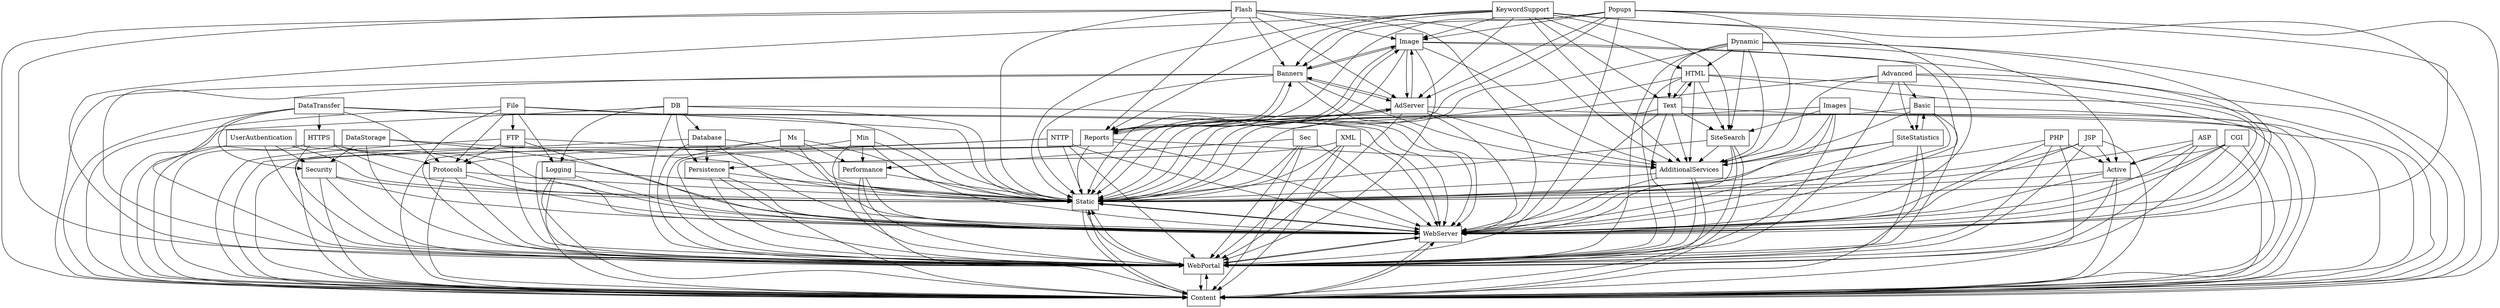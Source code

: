 digraph{
graph [rankdir=TB];
node [shape=box];
edge [arrowhead=normal];
0[label="SiteSearch",]
1[label="Protocols",]
2[label="Persistence",]
3[label="Database",]
4[label="ASP",]
5[label="Ms",]
6[label="Static",]
7[label="WebServer",]
8[label="Images",]
9[label="Logging",]
10[label="Flash",]
11[label="KeywordSupport",]
12[label="HTML",]
13[label="Image",]
14[label="Performance",]
15[label="Content",]
16[label="Min",]
17[label="HTTPS",]
18[label="FTP",]
19[label="AdditionalServices",]
20[label="Popups",]
21[label="File",]
22[label="DB",]
23[label="Banners",]
24[label="DataTransfer",]
25[label="Sec",]
26[label="Security",]
27[label="Text",]
28[label="Basic",]
29[label="Active",]
30[label="Advanced",]
31[label="NTTP",]
32[label="DataStorage",]
33[label="AdServer",]
34[label="Reports",]
35[label="PHP",]
36[label="JSP",]
37[label="Dynamic",]
38[label="SiteStatistics",]
39[label="CGI",]
40[label="XML",]
41[label="UserAuthentication",]
42[label="WebPortal",]
0->6[label="",]
0->7[label="",]
0->15[label="",]
0->19[label="",]
0->42[label="",]
1->6[label="",]
1->7[label="",]
1->15[label="",]
1->42[label="",]
2->6[label="",]
2->7[label="",]
2->15[label="",]
2->42[label="",]
3->2[label="",]
3->6[label="",]
3->7[label="",]
3->15[label="",]
3->42[label="",]
4->6[label="",]
4->7[label="",]
4->15[label="",]
4->29[label="",]
4->42[label="",]
5->6[label="",]
5->7[label="",]
5->14[label="",]
5->15[label="",]
5->42[label="",]
6->7[label="",]
6->15[label="",]
6->42[label="",]
7->6[label="",]
7->15[label="",]
7->42[label="",]
8->0[label="",]
8->6[label="",]
8->7[label="",]
8->15[label="",]
8->19[label="",]
8->42[label="",]
9->6[label="",]
9->7[label="",]
9->15[label="",]
9->42[label="",]
10->6[label="",]
10->7[label="",]
10->13[label="",]
10->15[label="",]
10->19[label="",]
10->23[label="",]
10->33[label="",]
10->34[label="",]
10->42[label="",]
11->0[label="",]
11->6[label="",]
11->7[label="",]
11->12[label="",]
11->13[label="",]
11->15[label="",]
11->19[label="",]
11->23[label="",]
11->27[label="",]
11->33[label="",]
11->34[label="",]
11->42[label="",]
12->0[label="",]
12->6[label="",]
12->7[label="",]
12->15[label="",]
12->19[label="",]
12->27[label="",]
12->42[label="",]
13->6[label="",]
13->7[label="",]
13->15[label="",]
13->19[label="",]
13->23[label="",]
13->33[label="",]
13->34[label="",]
13->42[label="",]
14->6[label="",]
14->7[label="",]
14->15[label="",]
14->42[label="",]
15->6[label="",]
15->7[label="",]
15->42[label="",]
16->6[label="",]
16->7[label="",]
16->14[label="",]
16->15[label="",]
16->42[label="",]
17->1[label="",]
17->6[label="",]
17->7[label="",]
17->15[label="",]
17->42[label="",]
18->1[label="",]
18->6[label="",]
18->7[label="",]
18->15[label="",]
18->42[label="",]
19->6[label="",]
19->7[label="",]
19->15[label="",]
19->42[label="",]
20->6[label="",]
20->7[label="",]
20->13[label="",]
20->15[label="",]
20->19[label="",]
20->23[label="",]
20->33[label="",]
20->34[label="",]
20->42[label="",]
21->1[label="",]
21->6[label="",]
21->7[label="",]
21->9[label="",]
21->15[label="",]
21->18[label="",]
21->42[label="",]
22->2[label="",]
22->3[label="",]
22->6[label="",]
22->7[label="",]
22->9[label="",]
22->15[label="",]
22->42[label="",]
23->6[label="",]
23->7[label="",]
23->13[label="",]
23->15[label="",]
23->19[label="",]
23->33[label="",]
23->34[label="",]
23->42[label="",]
24->1[label="",]
24->6[label="",]
24->7[label="",]
24->15[label="",]
24->17[label="",]
24->26[label="",]
24->42[label="",]
25->6[label="",]
25->7[label="",]
25->14[label="",]
25->15[label="",]
25->42[label="",]
26->6[label="",]
26->7[label="",]
26->15[label="",]
26->42[label="",]
27->0[label="",]
27->6[label="",]
27->7[label="",]
27->12[label="",]
27->15[label="",]
27->19[label="",]
27->42[label="",]
28->6[label="",]
28->7[label="",]
28->15[label="",]
28->19[label="",]
28->38[label="",]
28->42[label="",]
29->6[label="",]
29->7[label="",]
29->15[label="",]
29->42[label="",]
30->6[label="",]
30->7[label="",]
30->15[label="",]
30->19[label="",]
30->28[label="",]
30->38[label="",]
30->42[label="",]
31->1[label="",]
31->6[label="",]
31->7[label="",]
31->15[label="",]
31->42[label="",]
32->6[label="",]
32->7[label="",]
32->15[label="",]
32->26[label="",]
32->42[label="",]
33->6[label="",]
33->7[label="",]
33->13[label="",]
33->15[label="",]
33->19[label="",]
33->23[label="",]
33->34[label="",]
33->42[label="",]
34->6[label="",]
34->7[label="",]
34->13[label="",]
34->15[label="",]
34->19[label="",]
34->23[label="",]
34->33[label="",]
34->42[label="",]
35->6[label="",]
35->7[label="",]
35->15[label="",]
35->29[label="",]
35->42[label="",]
36->6[label="",]
36->7[label="",]
36->15[label="",]
36->29[label="",]
36->42[label="",]
37->0[label="",]
37->6[label="",]
37->7[label="",]
37->12[label="",]
37->15[label="",]
37->19[label="",]
37->27[label="",]
37->29[label="",]
37->42[label="",]
38->6[label="",]
38->7[label="",]
38->15[label="",]
38->19[label="",]
38->28[label="",]
38->42[label="",]
39->6[label="",]
39->7[label="",]
39->15[label="",]
39->29[label="",]
39->42[label="",]
40->2[label="",]
40->6[label="",]
40->7[label="",]
40->15[label="",]
40->42[label="",]
41->6[label="",]
41->7[label="",]
41->15[label="",]
41->26[label="",]
41->42[label="",]
42->6[label="",]
42->7[label="",]
42->15[label="",]
}

